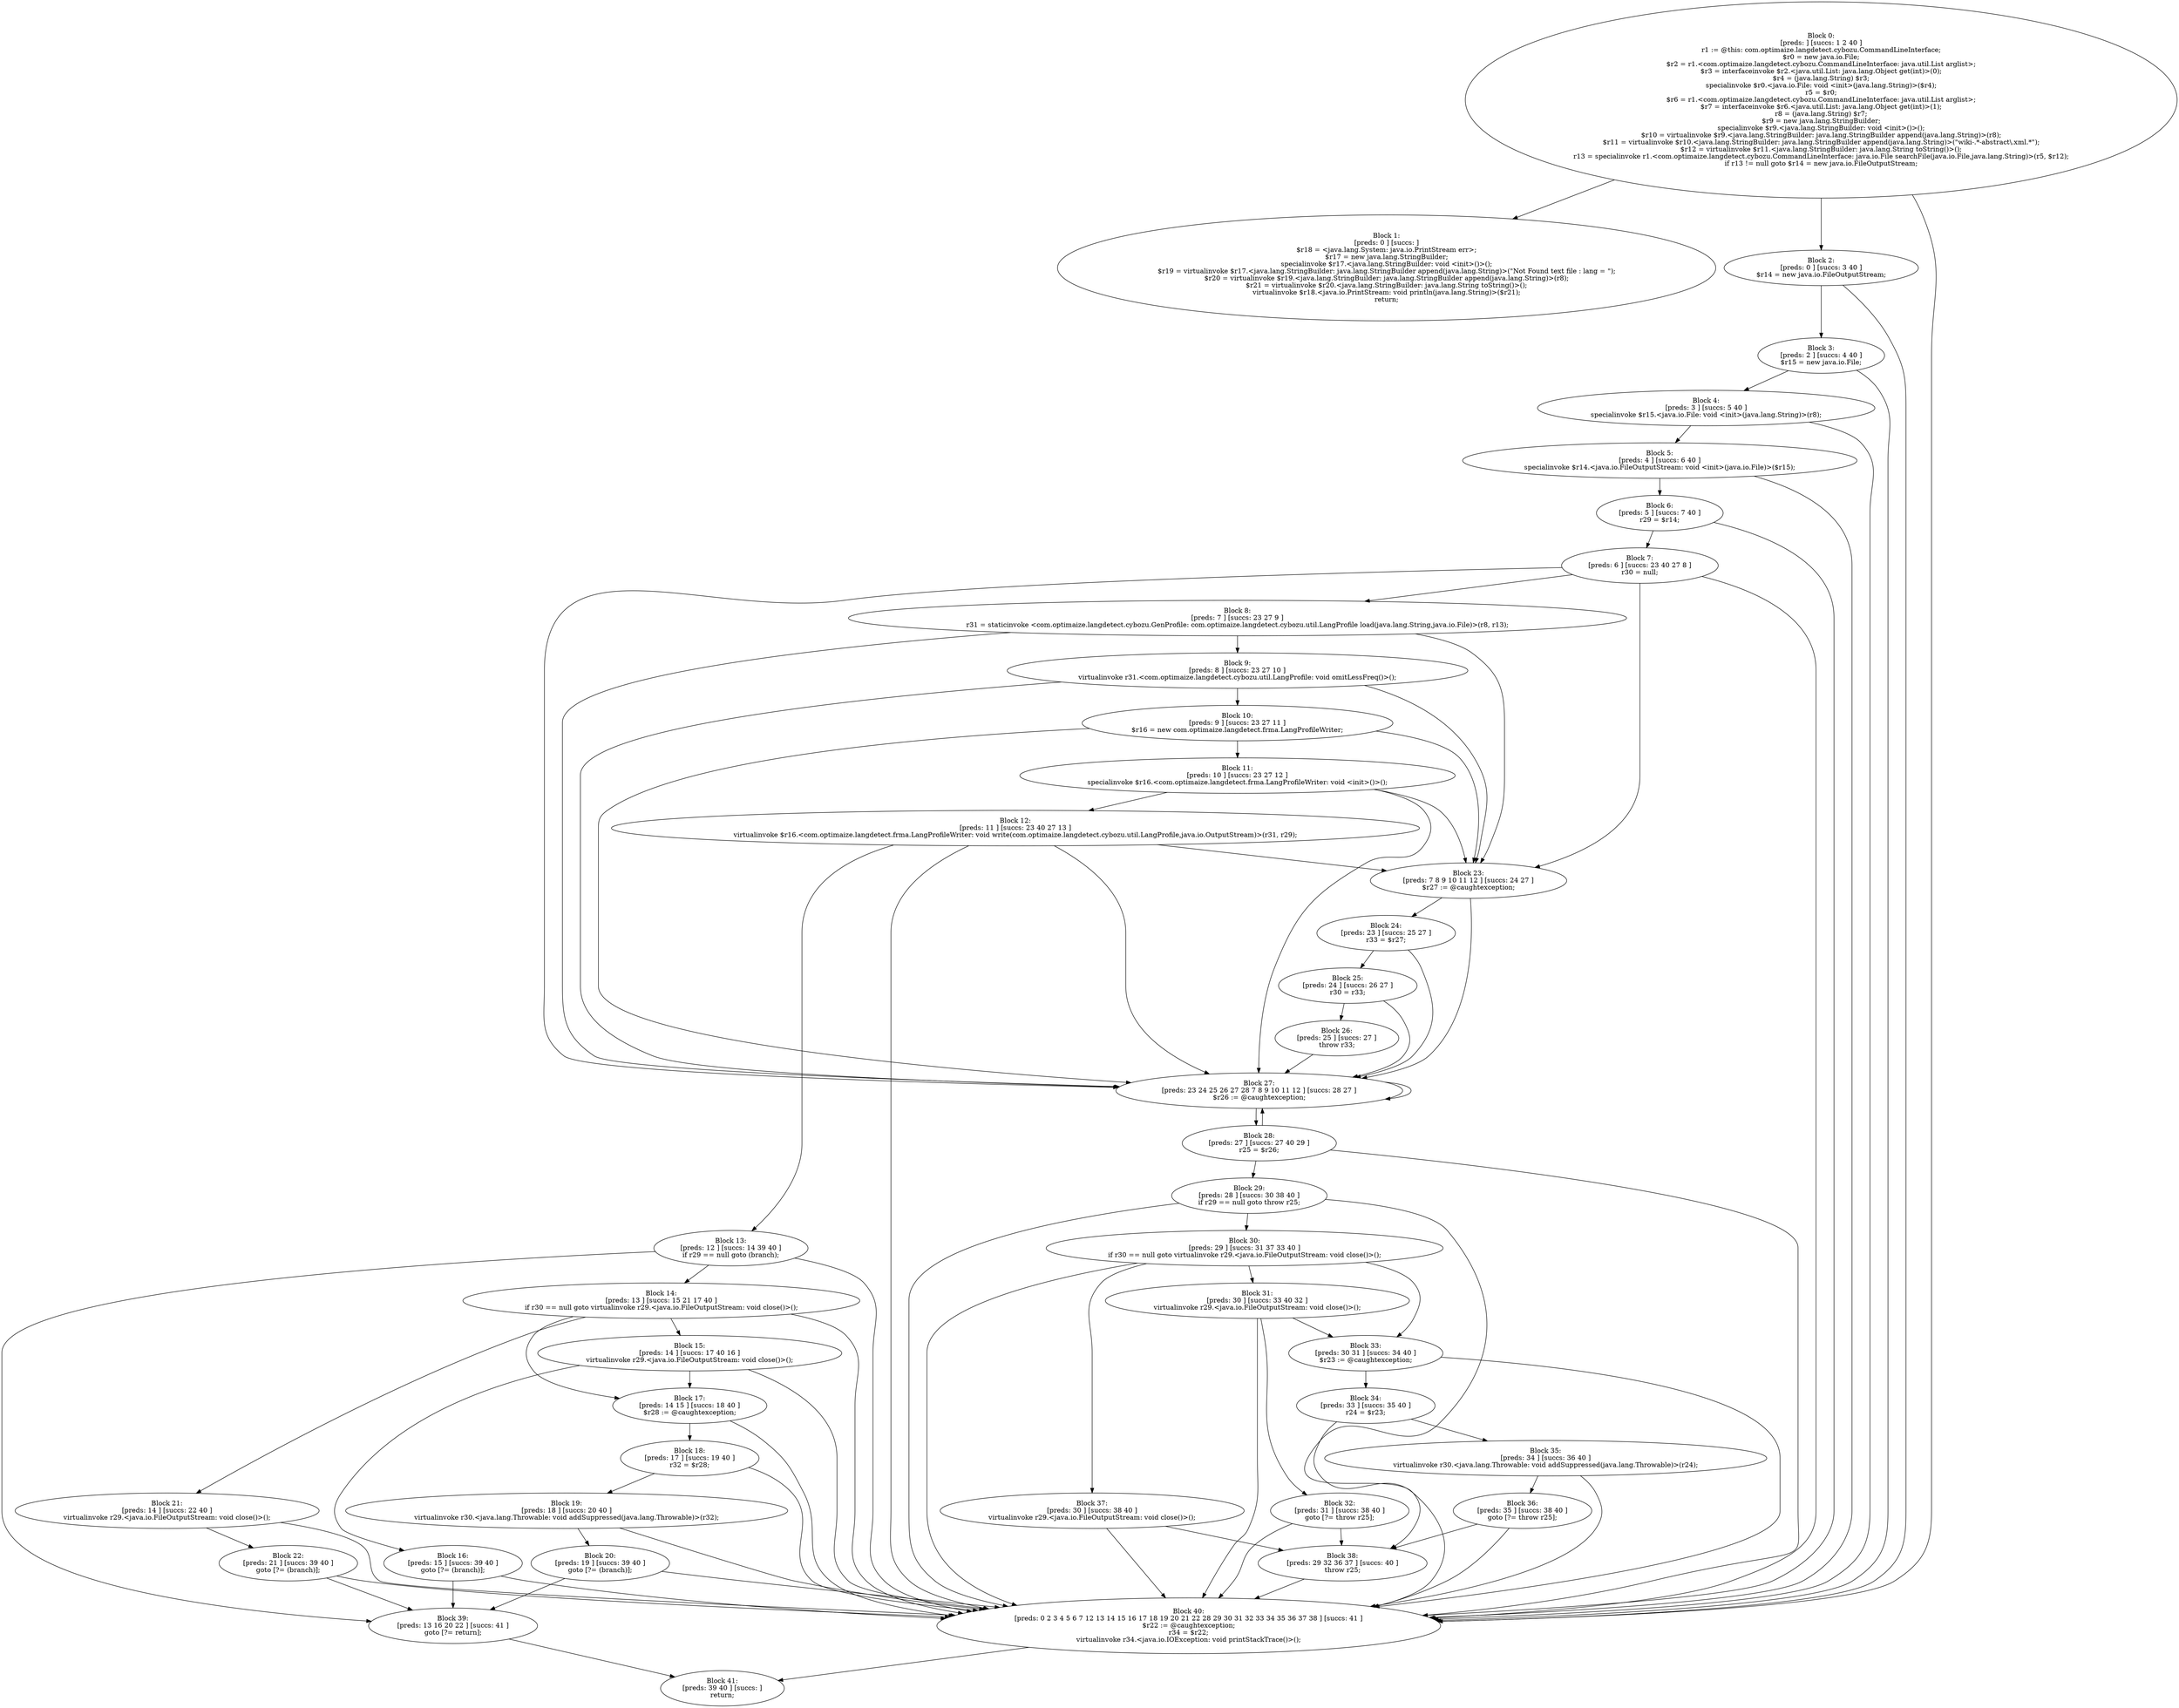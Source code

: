 digraph "unitGraph" {
    "Block 0:
[preds: ] [succs: 1 2 40 ]
r1 := @this: com.optimaize.langdetect.cybozu.CommandLineInterface;
$r0 = new java.io.File;
$r2 = r1.<com.optimaize.langdetect.cybozu.CommandLineInterface: java.util.List arglist>;
$r3 = interfaceinvoke $r2.<java.util.List: java.lang.Object get(int)>(0);
$r4 = (java.lang.String) $r3;
specialinvoke $r0.<java.io.File: void <init>(java.lang.String)>($r4);
r5 = $r0;
$r6 = r1.<com.optimaize.langdetect.cybozu.CommandLineInterface: java.util.List arglist>;
$r7 = interfaceinvoke $r6.<java.util.List: java.lang.Object get(int)>(1);
r8 = (java.lang.String) $r7;
$r9 = new java.lang.StringBuilder;
specialinvoke $r9.<java.lang.StringBuilder: void <init>()>();
$r10 = virtualinvoke $r9.<java.lang.StringBuilder: java.lang.StringBuilder append(java.lang.String)>(r8);
$r11 = virtualinvoke $r10.<java.lang.StringBuilder: java.lang.StringBuilder append(java.lang.String)>(\"wiki-.*-abstract\\.xml.*\");
$r12 = virtualinvoke $r11.<java.lang.StringBuilder: java.lang.String toString()>();
r13 = specialinvoke r1.<com.optimaize.langdetect.cybozu.CommandLineInterface: java.io.File searchFile(java.io.File,java.lang.String)>(r5, $r12);
if r13 != null goto $r14 = new java.io.FileOutputStream;
"
    "Block 1:
[preds: 0 ] [succs: ]
$r18 = <java.lang.System: java.io.PrintStream err>;
$r17 = new java.lang.StringBuilder;
specialinvoke $r17.<java.lang.StringBuilder: void <init>()>();
$r19 = virtualinvoke $r17.<java.lang.StringBuilder: java.lang.StringBuilder append(java.lang.String)>(\"Not Found text file : lang = \");
$r20 = virtualinvoke $r19.<java.lang.StringBuilder: java.lang.StringBuilder append(java.lang.String)>(r8);
$r21 = virtualinvoke $r20.<java.lang.StringBuilder: java.lang.String toString()>();
virtualinvoke $r18.<java.io.PrintStream: void println(java.lang.String)>($r21);
return;
"
    "Block 2:
[preds: 0 ] [succs: 3 40 ]
$r14 = new java.io.FileOutputStream;
"
    "Block 3:
[preds: 2 ] [succs: 4 40 ]
$r15 = new java.io.File;
"
    "Block 4:
[preds: 3 ] [succs: 5 40 ]
specialinvoke $r15.<java.io.File: void <init>(java.lang.String)>(r8);
"
    "Block 5:
[preds: 4 ] [succs: 6 40 ]
specialinvoke $r14.<java.io.FileOutputStream: void <init>(java.io.File)>($r15);
"
    "Block 6:
[preds: 5 ] [succs: 7 40 ]
r29 = $r14;
"
    "Block 7:
[preds: 6 ] [succs: 23 40 27 8 ]
r30 = null;
"
    "Block 8:
[preds: 7 ] [succs: 23 27 9 ]
r31 = staticinvoke <com.optimaize.langdetect.cybozu.GenProfile: com.optimaize.langdetect.cybozu.util.LangProfile load(java.lang.String,java.io.File)>(r8, r13);
"
    "Block 9:
[preds: 8 ] [succs: 23 27 10 ]
virtualinvoke r31.<com.optimaize.langdetect.cybozu.util.LangProfile: void omitLessFreq()>();
"
    "Block 10:
[preds: 9 ] [succs: 23 27 11 ]
$r16 = new com.optimaize.langdetect.frma.LangProfileWriter;
"
    "Block 11:
[preds: 10 ] [succs: 23 27 12 ]
specialinvoke $r16.<com.optimaize.langdetect.frma.LangProfileWriter: void <init>()>();
"
    "Block 12:
[preds: 11 ] [succs: 23 40 27 13 ]
virtualinvoke $r16.<com.optimaize.langdetect.frma.LangProfileWriter: void write(com.optimaize.langdetect.cybozu.util.LangProfile,java.io.OutputStream)>(r31, r29);
"
    "Block 13:
[preds: 12 ] [succs: 14 39 40 ]
if r29 == null goto (branch);
"
    "Block 14:
[preds: 13 ] [succs: 15 21 17 40 ]
if r30 == null goto virtualinvoke r29.<java.io.FileOutputStream: void close()>();
"
    "Block 15:
[preds: 14 ] [succs: 17 40 16 ]
virtualinvoke r29.<java.io.FileOutputStream: void close()>();
"
    "Block 16:
[preds: 15 ] [succs: 39 40 ]
goto [?= (branch)];
"
    "Block 17:
[preds: 14 15 ] [succs: 18 40 ]
$r28 := @caughtexception;
"
    "Block 18:
[preds: 17 ] [succs: 19 40 ]
r32 = $r28;
"
    "Block 19:
[preds: 18 ] [succs: 20 40 ]
virtualinvoke r30.<java.lang.Throwable: void addSuppressed(java.lang.Throwable)>(r32);
"
    "Block 20:
[preds: 19 ] [succs: 39 40 ]
goto [?= (branch)];
"
    "Block 21:
[preds: 14 ] [succs: 22 40 ]
virtualinvoke r29.<java.io.FileOutputStream: void close()>();
"
    "Block 22:
[preds: 21 ] [succs: 39 40 ]
goto [?= (branch)];
"
    "Block 23:
[preds: 7 8 9 10 11 12 ] [succs: 24 27 ]
$r27 := @caughtexception;
"
    "Block 24:
[preds: 23 ] [succs: 25 27 ]
r33 = $r27;
"
    "Block 25:
[preds: 24 ] [succs: 26 27 ]
r30 = r33;
"
    "Block 26:
[preds: 25 ] [succs: 27 ]
throw r33;
"
    "Block 27:
[preds: 23 24 25 26 27 28 7 8 9 10 11 12 ] [succs: 28 27 ]
$r26 := @caughtexception;
"
    "Block 28:
[preds: 27 ] [succs: 27 40 29 ]
r25 = $r26;
"
    "Block 29:
[preds: 28 ] [succs: 30 38 40 ]
if r29 == null goto throw r25;
"
    "Block 30:
[preds: 29 ] [succs: 31 37 33 40 ]
if r30 == null goto virtualinvoke r29.<java.io.FileOutputStream: void close()>();
"
    "Block 31:
[preds: 30 ] [succs: 33 40 32 ]
virtualinvoke r29.<java.io.FileOutputStream: void close()>();
"
    "Block 32:
[preds: 31 ] [succs: 38 40 ]
goto [?= throw r25];
"
    "Block 33:
[preds: 30 31 ] [succs: 34 40 ]
$r23 := @caughtexception;
"
    "Block 34:
[preds: 33 ] [succs: 35 40 ]
r24 = $r23;
"
    "Block 35:
[preds: 34 ] [succs: 36 40 ]
virtualinvoke r30.<java.lang.Throwable: void addSuppressed(java.lang.Throwable)>(r24);
"
    "Block 36:
[preds: 35 ] [succs: 38 40 ]
goto [?= throw r25];
"
    "Block 37:
[preds: 30 ] [succs: 38 40 ]
virtualinvoke r29.<java.io.FileOutputStream: void close()>();
"
    "Block 38:
[preds: 29 32 36 37 ] [succs: 40 ]
throw r25;
"
    "Block 39:
[preds: 13 16 20 22 ] [succs: 41 ]
goto [?= return];
"
    "Block 40:
[preds: 0 2 3 4 5 6 7 12 13 14 15 16 17 18 19 20 21 22 28 29 30 31 32 33 34 35 36 37 38 ] [succs: 41 ]
$r22 := @caughtexception;
r34 = $r22;
virtualinvoke r34.<java.io.IOException: void printStackTrace()>();
"
    "Block 41:
[preds: 39 40 ] [succs: ]
return;
"
    "Block 0:
[preds: ] [succs: 1 2 40 ]
r1 := @this: com.optimaize.langdetect.cybozu.CommandLineInterface;
$r0 = new java.io.File;
$r2 = r1.<com.optimaize.langdetect.cybozu.CommandLineInterface: java.util.List arglist>;
$r3 = interfaceinvoke $r2.<java.util.List: java.lang.Object get(int)>(0);
$r4 = (java.lang.String) $r3;
specialinvoke $r0.<java.io.File: void <init>(java.lang.String)>($r4);
r5 = $r0;
$r6 = r1.<com.optimaize.langdetect.cybozu.CommandLineInterface: java.util.List arglist>;
$r7 = interfaceinvoke $r6.<java.util.List: java.lang.Object get(int)>(1);
r8 = (java.lang.String) $r7;
$r9 = new java.lang.StringBuilder;
specialinvoke $r9.<java.lang.StringBuilder: void <init>()>();
$r10 = virtualinvoke $r9.<java.lang.StringBuilder: java.lang.StringBuilder append(java.lang.String)>(r8);
$r11 = virtualinvoke $r10.<java.lang.StringBuilder: java.lang.StringBuilder append(java.lang.String)>(\"wiki-.*-abstract\\.xml.*\");
$r12 = virtualinvoke $r11.<java.lang.StringBuilder: java.lang.String toString()>();
r13 = specialinvoke r1.<com.optimaize.langdetect.cybozu.CommandLineInterface: java.io.File searchFile(java.io.File,java.lang.String)>(r5, $r12);
if r13 != null goto $r14 = new java.io.FileOutputStream;
"->"Block 1:
[preds: 0 ] [succs: ]
$r18 = <java.lang.System: java.io.PrintStream err>;
$r17 = new java.lang.StringBuilder;
specialinvoke $r17.<java.lang.StringBuilder: void <init>()>();
$r19 = virtualinvoke $r17.<java.lang.StringBuilder: java.lang.StringBuilder append(java.lang.String)>(\"Not Found text file : lang = \");
$r20 = virtualinvoke $r19.<java.lang.StringBuilder: java.lang.StringBuilder append(java.lang.String)>(r8);
$r21 = virtualinvoke $r20.<java.lang.StringBuilder: java.lang.String toString()>();
virtualinvoke $r18.<java.io.PrintStream: void println(java.lang.String)>($r21);
return;
";
    "Block 0:
[preds: ] [succs: 1 2 40 ]
r1 := @this: com.optimaize.langdetect.cybozu.CommandLineInterface;
$r0 = new java.io.File;
$r2 = r1.<com.optimaize.langdetect.cybozu.CommandLineInterface: java.util.List arglist>;
$r3 = interfaceinvoke $r2.<java.util.List: java.lang.Object get(int)>(0);
$r4 = (java.lang.String) $r3;
specialinvoke $r0.<java.io.File: void <init>(java.lang.String)>($r4);
r5 = $r0;
$r6 = r1.<com.optimaize.langdetect.cybozu.CommandLineInterface: java.util.List arglist>;
$r7 = interfaceinvoke $r6.<java.util.List: java.lang.Object get(int)>(1);
r8 = (java.lang.String) $r7;
$r9 = new java.lang.StringBuilder;
specialinvoke $r9.<java.lang.StringBuilder: void <init>()>();
$r10 = virtualinvoke $r9.<java.lang.StringBuilder: java.lang.StringBuilder append(java.lang.String)>(r8);
$r11 = virtualinvoke $r10.<java.lang.StringBuilder: java.lang.StringBuilder append(java.lang.String)>(\"wiki-.*-abstract\\.xml.*\");
$r12 = virtualinvoke $r11.<java.lang.StringBuilder: java.lang.String toString()>();
r13 = specialinvoke r1.<com.optimaize.langdetect.cybozu.CommandLineInterface: java.io.File searchFile(java.io.File,java.lang.String)>(r5, $r12);
if r13 != null goto $r14 = new java.io.FileOutputStream;
"->"Block 2:
[preds: 0 ] [succs: 3 40 ]
$r14 = new java.io.FileOutputStream;
";
    "Block 0:
[preds: ] [succs: 1 2 40 ]
r1 := @this: com.optimaize.langdetect.cybozu.CommandLineInterface;
$r0 = new java.io.File;
$r2 = r1.<com.optimaize.langdetect.cybozu.CommandLineInterface: java.util.List arglist>;
$r3 = interfaceinvoke $r2.<java.util.List: java.lang.Object get(int)>(0);
$r4 = (java.lang.String) $r3;
specialinvoke $r0.<java.io.File: void <init>(java.lang.String)>($r4);
r5 = $r0;
$r6 = r1.<com.optimaize.langdetect.cybozu.CommandLineInterface: java.util.List arglist>;
$r7 = interfaceinvoke $r6.<java.util.List: java.lang.Object get(int)>(1);
r8 = (java.lang.String) $r7;
$r9 = new java.lang.StringBuilder;
specialinvoke $r9.<java.lang.StringBuilder: void <init>()>();
$r10 = virtualinvoke $r9.<java.lang.StringBuilder: java.lang.StringBuilder append(java.lang.String)>(r8);
$r11 = virtualinvoke $r10.<java.lang.StringBuilder: java.lang.StringBuilder append(java.lang.String)>(\"wiki-.*-abstract\\.xml.*\");
$r12 = virtualinvoke $r11.<java.lang.StringBuilder: java.lang.String toString()>();
r13 = specialinvoke r1.<com.optimaize.langdetect.cybozu.CommandLineInterface: java.io.File searchFile(java.io.File,java.lang.String)>(r5, $r12);
if r13 != null goto $r14 = new java.io.FileOutputStream;
"->"Block 40:
[preds: 0 2 3 4 5 6 7 12 13 14 15 16 17 18 19 20 21 22 28 29 30 31 32 33 34 35 36 37 38 ] [succs: 41 ]
$r22 := @caughtexception;
r34 = $r22;
virtualinvoke r34.<java.io.IOException: void printStackTrace()>();
";
    "Block 2:
[preds: 0 ] [succs: 3 40 ]
$r14 = new java.io.FileOutputStream;
"->"Block 3:
[preds: 2 ] [succs: 4 40 ]
$r15 = new java.io.File;
";
    "Block 2:
[preds: 0 ] [succs: 3 40 ]
$r14 = new java.io.FileOutputStream;
"->"Block 40:
[preds: 0 2 3 4 5 6 7 12 13 14 15 16 17 18 19 20 21 22 28 29 30 31 32 33 34 35 36 37 38 ] [succs: 41 ]
$r22 := @caughtexception;
r34 = $r22;
virtualinvoke r34.<java.io.IOException: void printStackTrace()>();
";
    "Block 3:
[preds: 2 ] [succs: 4 40 ]
$r15 = new java.io.File;
"->"Block 4:
[preds: 3 ] [succs: 5 40 ]
specialinvoke $r15.<java.io.File: void <init>(java.lang.String)>(r8);
";
    "Block 3:
[preds: 2 ] [succs: 4 40 ]
$r15 = new java.io.File;
"->"Block 40:
[preds: 0 2 3 4 5 6 7 12 13 14 15 16 17 18 19 20 21 22 28 29 30 31 32 33 34 35 36 37 38 ] [succs: 41 ]
$r22 := @caughtexception;
r34 = $r22;
virtualinvoke r34.<java.io.IOException: void printStackTrace()>();
";
    "Block 4:
[preds: 3 ] [succs: 5 40 ]
specialinvoke $r15.<java.io.File: void <init>(java.lang.String)>(r8);
"->"Block 5:
[preds: 4 ] [succs: 6 40 ]
specialinvoke $r14.<java.io.FileOutputStream: void <init>(java.io.File)>($r15);
";
    "Block 4:
[preds: 3 ] [succs: 5 40 ]
specialinvoke $r15.<java.io.File: void <init>(java.lang.String)>(r8);
"->"Block 40:
[preds: 0 2 3 4 5 6 7 12 13 14 15 16 17 18 19 20 21 22 28 29 30 31 32 33 34 35 36 37 38 ] [succs: 41 ]
$r22 := @caughtexception;
r34 = $r22;
virtualinvoke r34.<java.io.IOException: void printStackTrace()>();
";
    "Block 5:
[preds: 4 ] [succs: 6 40 ]
specialinvoke $r14.<java.io.FileOutputStream: void <init>(java.io.File)>($r15);
"->"Block 6:
[preds: 5 ] [succs: 7 40 ]
r29 = $r14;
";
    "Block 5:
[preds: 4 ] [succs: 6 40 ]
specialinvoke $r14.<java.io.FileOutputStream: void <init>(java.io.File)>($r15);
"->"Block 40:
[preds: 0 2 3 4 5 6 7 12 13 14 15 16 17 18 19 20 21 22 28 29 30 31 32 33 34 35 36 37 38 ] [succs: 41 ]
$r22 := @caughtexception;
r34 = $r22;
virtualinvoke r34.<java.io.IOException: void printStackTrace()>();
";
    "Block 6:
[preds: 5 ] [succs: 7 40 ]
r29 = $r14;
"->"Block 7:
[preds: 6 ] [succs: 23 40 27 8 ]
r30 = null;
";
    "Block 6:
[preds: 5 ] [succs: 7 40 ]
r29 = $r14;
"->"Block 40:
[preds: 0 2 3 4 5 6 7 12 13 14 15 16 17 18 19 20 21 22 28 29 30 31 32 33 34 35 36 37 38 ] [succs: 41 ]
$r22 := @caughtexception;
r34 = $r22;
virtualinvoke r34.<java.io.IOException: void printStackTrace()>();
";
    "Block 7:
[preds: 6 ] [succs: 23 40 27 8 ]
r30 = null;
"->"Block 23:
[preds: 7 8 9 10 11 12 ] [succs: 24 27 ]
$r27 := @caughtexception;
";
    "Block 7:
[preds: 6 ] [succs: 23 40 27 8 ]
r30 = null;
"->"Block 40:
[preds: 0 2 3 4 5 6 7 12 13 14 15 16 17 18 19 20 21 22 28 29 30 31 32 33 34 35 36 37 38 ] [succs: 41 ]
$r22 := @caughtexception;
r34 = $r22;
virtualinvoke r34.<java.io.IOException: void printStackTrace()>();
";
    "Block 7:
[preds: 6 ] [succs: 23 40 27 8 ]
r30 = null;
"->"Block 27:
[preds: 23 24 25 26 27 28 7 8 9 10 11 12 ] [succs: 28 27 ]
$r26 := @caughtexception;
";
    "Block 7:
[preds: 6 ] [succs: 23 40 27 8 ]
r30 = null;
"->"Block 8:
[preds: 7 ] [succs: 23 27 9 ]
r31 = staticinvoke <com.optimaize.langdetect.cybozu.GenProfile: com.optimaize.langdetect.cybozu.util.LangProfile load(java.lang.String,java.io.File)>(r8, r13);
";
    "Block 8:
[preds: 7 ] [succs: 23 27 9 ]
r31 = staticinvoke <com.optimaize.langdetect.cybozu.GenProfile: com.optimaize.langdetect.cybozu.util.LangProfile load(java.lang.String,java.io.File)>(r8, r13);
"->"Block 23:
[preds: 7 8 9 10 11 12 ] [succs: 24 27 ]
$r27 := @caughtexception;
";
    "Block 8:
[preds: 7 ] [succs: 23 27 9 ]
r31 = staticinvoke <com.optimaize.langdetect.cybozu.GenProfile: com.optimaize.langdetect.cybozu.util.LangProfile load(java.lang.String,java.io.File)>(r8, r13);
"->"Block 27:
[preds: 23 24 25 26 27 28 7 8 9 10 11 12 ] [succs: 28 27 ]
$r26 := @caughtexception;
";
    "Block 8:
[preds: 7 ] [succs: 23 27 9 ]
r31 = staticinvoke <com.optimaize.langdetect.cybozu.GenProfile: com.optimaize.langdetect.cybozu.util.LangProfile load(java.lang.String,java.io.File)>(r8, r13);
"->"Block 9:
[preds: 8 ] [succs: 23 27 10 ]
virtualinvoke r31.<com.optimaize.langdetect.cybozu.util.LangProfile: void omitLessFreq()>();
";
    "Block 9:
[preds: 8 ] [succs: 23 27 10 ]
virtualinvoke r31.<com.optimaize.langdetect.cybozu.util.LangProfile: void omitLessFreq()>();
"->"Block 23:
[preds: 7 8 9 10 11 12 ] [succs: 24 27 ]
$r27 := @caughtexception;
";
    "Block 9:
[preds: 8 ] [succs: 23 27 10 ]
virtualinvoke r31.<com.optimaize.langdetect.cybozu.util.LangProfile: void omitLessFreq()>();
"->"Block 27:
[preds: 23 24 25 26 27 28 7 8 9 10 11 12 ] [succs: 28 27 ]
$r26 := @caughtexception;
";
    "Block 9:
[preds: 8 ] [succs: 23 27 10 ]
virtualinvoke r31.<com.optimaize.langdetect.cybozu.util.LangProfile: void omitLessFreq()>();
"->"Block 10:
[preds: 9 ] [succs: 23 27 11 ]
$r16 = new com.optimaize.langdetect.frma.LangProfileWriter;
";
    "Block 10:
[preds: 9 ] [succs: 23 27 11 ]
$r16 = new com.optimaize.langdetect.frma.LangProfileWriter;
"->"Block 23:
[preds: 7 8 9 10 11 12 ] [succs: 24 27 ]
$r27 := @caughtexception;
";
    "Block 10:
[preds: 9 ] [succs: 23 27 11 ]
$r16 = new com.optimaize.langdetect.frma.LangProfileWriter;
"->"Block 27:
[preds: 23 24 25 26 27 28 7 8 9 10 11 12 ] [succs: 28 27 ]
$r26 := @caughtexception;
";
    "Block 10:
[preds: 9 ] [succs: 23 27 11 ]
$r16 = new com.optimaize.langdetect.frma.LangProfileWriter;
"->"Block 11:
[preds: 10 ] [succs: 23 27 12 ]
specialinvoke $r16.<com.optimaize.langdetect.frma.LangProfileWriter: void <init>()>();
";
    "Block 11:
[preds: 10 ] [succs: 23 27 12 ]
specialinvoke $r16.<com.optimaize.langdetect.frma.LangProfileWriter: void <init>()>();
"->"Block 23:
[preds: 7 8 9 10 11 12 ] [succs: 24 27 ]
$r27 := @caughtexception;
";
    "Block 11:
[preds: 10 ] [succs: 23 27 12 ]
specialinvoke $r16.<com.optimaize.langdetect.frma.LangProfileWriter: void <init>()>();
"->"Block 27:
[preds: 23 24 25 26 27 28 7 8 9 10 11 12 ] [succs: 28 27 ]
$r26 := @caughtexception;
";
    "Block 11:
[preds: 10 ] [succs: 23 27 12 ]
specialinvoke $r16.<com.optimaize.langdetect.frma.LangProfileWriter: void <init>()>();
"->"Block 12:
[preds: 11 ] [succs: 23 40 27 13 ]
virtualinvoke $r16.<com.optimaize.langdetect.frma.LangProfileWriter: void write(com.optimaize.langdetect.cybozu.util.LangProfile,java.io.OutputStream)>(r31, r29);
";
    "Block 12:
[preds: 11 ] [succs: 23 40 27 13 ]
virtualinvoke $r16.<com.optimaize.langdetect.frma.LangProfileWriter: void write(com.optimaize.langdetect.cybozu.util.LangProfile,java.io.OutputStream)>(r31, r29);
"->"Block 23:
[preds: 7 8 9 10 11 12 ] [succs: 24 27 ]
$r27 := @caughtexception;
";
    "Block 12:
[preds: 11 ] [succs: 23 40 27 13 ]
virtualinvoke $r16.<com.optimaize.langdetect.frma.LangProfileWriter: void write(com.optimaize.langdetect.cybozu.util.LangProfile,java.io.OutputStream)>(r31, r29);
"->"Block 40:
[preds: 0 2 3 4 5 6 7 12 13 14 15 16 17 18 19 20 21 22 28 29 30 31 32 33 34 35 36 37 38 ] [succs: 41 ]
$r22 := @caughtexception;
r34 = $r22;
virtualinvoke r34.<java.io.IOException: void printStackTrace()>();
";
    "Block 12:
[preds: 11 ] [succs: 23 40 27 13 ]
virtualinvoke $r16.<com.optimaize.langdetect.frma.LangProfileWriter: void write(com.optimaize.langdetect.cybozu.util.LangProfile,java.io.OutputStream)>(r31, r29);
"->"Block 27:
[preds: 23 24 25 26 27 28 7 8 9 10 11 12 ] [succs: 28 27 ]
$r26 := @caughtexception;
";
    "Block 12:
[preds: 11 ] [succs: 23 40 27 13 ]
virtualinvoke $r16.<com.optimaize.langdetect.frma.LangProfileWriter: void write(com.optimaize.langdetect.cybozu.util.LangProfile,java.io.OutputStream)>(r31, r29);
"->"Block 13:
[preds: 12 ] [succs: 14 39 40 ]
if r29 == null goto (branch);
";
    "Block 13:
[preds: 12 ] [succs: 14 39 40 ]
if r29 == null goto (branch);
"->"Block 14:
[preds: 13 ] [succs: 15 21 17 40 ]
if r30 == null goto virtualinvoke r29.<java.io.FileOutputStream: void close()>();
";
    "Block 13:
[preds: 12 ] [succs: 14 39 40 ]
if r29 == null goto (branch);
"->"Block 39:
[preds: 13 16 20 22 ] [succs: 41 ]
goto [?= return];
";
    "Block 13:
[preds: 12 ] [succs: 14 39 40 ]
if r29 == null goto (branch);
"->"Block 40:
[preds: 0 2 3 4 5 6 7 12 13 14 15 16 17 18 19 20 21 22 28 29 30 31 32 33 34 35 36 37 38 ] [succs: 41 ]
$r22 := @caughtexception;
r34 = $r22;
virtualinvoke r34.<java.io.IOException: void printStackTrace()>();
";
    "Block 14:
[preds: 13 ] [succs: 15 21 17 40 ]
if r30 == null goto virtualinvoke r29.<java.io.FileOutputStream: void close()>();
"->"Block 15:
[preds: 14 ] [succs: 17 40 16 ]
virtualinvoke r29.<java.io.FileOutputStream: void close()>();
";
    "Block 14:
[preds: 13 ] [succs: 15 21 17 40 ]
if r30 == null goto virtualinvoke r29.<java.io.FileOutputStream: void close()>();
"->"Block 21:
[preds: 14 ] [succs: 22 40 ]
virtualinvoke r29.<java.io.FileOutputStream: void close()>();
";
    "Block 14:
[preds: 13 ] [succs: 15 21 17 40 ]
if r30 == null goto virtualinvoke r29.<java.io.FileOutputStream: void close()>();
"->"Block 17:
[preds: 14 15 ] [succs: 18 40 ]
$r28 := @caughtexception;
";
    "Block 14:
[preds: 13 ] [succs: 15 21 17 40 ]
if r30 == null goto virtualinvoke r29.<java.io.FileOutputStream: void close()>();
"->"Block 40:
[preds: 0 2 3 4 5 6 7 12 13 14 15 16 17 18 19 20 21 22 28 29 30 31 32 33 34 35 36 37 38 ] [succs: 41 ]
$r22 := @caughtexception;
r34 = $r22;
virtualinvoke r34.<java.io.IOException: void printStackTrace()>();
";
    "Block 15:
[preds: 14 ] [succs: 17 40 16 ]
virtualinvoke r29.<java.io.FileOutputStream: void close()>();
"->"Block 17:
[preds: 14 15 ] [succs: 18 40 ]
$r28 := @caughtexception;
";
    "Block 15:
[preds: 14 ] [succs: 17 40 16 ]
virtualinvoke r29.<java.io.FileOutputStream: void close()>();
"->"Block 40:
[preds: 0 2 3 4 5 6 7 12 13 14 15 16 17 18 19 20 21 22 28 29 30 31 32 33 34 35 36 37 38 ] [succs: 41 ]
$r22 := @caughtexception;
r34 = $r22;
virtualinvoke r34.<java.io.IOException: void printStackTrace()>();
";
    "Block 15:
[preds: 14 ] [succs: 17 40 16 ]
virtualinvoke r29.<java.io.FileOutputStream: void close()>();
"->"Block 16:
[preds: 15 ] [succs: 39 40 ]
goto [?= (branch)];
";
    "Block 16:
[preds: 15 ] [succs: 39 40 ]
goto [?= (branch)];
"->"Block 39:
[preds: 13 16 20 22 ] [succs: 41 ]
goto [?= return];
";
    "Block 16:
[preds: 15 ] [succs: 39 40 ]
goto [?= (branch)];
"->"Block 40:
[preds: 0 2 3 4 5 6 7 12 13 14 15 16 17 18 19 20 21 22 28 29 30 31 32 33 34 35 36 37 38 ] [succs: 41 ]
$r22 := @caughtexception;
r34 = $r22;
virtualinvoke r34.<java.io.IOException: void printStackTrace()>();
";
    "Block 17:
[preds: 14 15 ] [succs: 18 40 ]
$r28 := @caughtexception;
"->"Block 18:
[preds: 17 ] [succs: 19 40 ]
r32 = $r28;
";
    "Block 17:
[preds: 14 15 ] [succs: 18 40 ]
$r28 := @caughtexception;
"->"Block 40:
[preds: 0 2 3 4 5 6 7 12 13 14 15 16 17 18 19 20 21 22 28 29 30 31 32 33 34 35 36 37 38 ] [succs: 41 ]
$r22 := @caughtexception;
r34 = $r22;
virtualinvoke r34.<java.io.IOException: void printStackTrace()>();
";
    "Block 18:
[preds: 17 ] [succs: 19 40 ]
r32 = $r28;
"->"Block 19:
[preds: 18 ] [succs: 20 40 ]
virtualinvoke r30.<java.lang.Throwable: void addSuppressed(java.lang.Throwable)>(r32);
";
    "Block 18:
[preds: 17 ] [succs: 19 40 ]
r32 = $r28;
"->"Block 40:
[preds: 0 2 3 4 5 6 7 12 13 14 15 16 17 18 19 20 21 22 28 29 30 31 32 33 34 35 36 37 38 ] [succs: 41 ]
$r22 := @caughtexception;
r34 = $r22;
virtualinvoke r34.<java.io.IOException: void printStackTrace()>();
";
    "Block 19:
[preds: 18 ] [succs: 20 40 ]
virtualinvoke r30.<java.lang.Throwable: void addSuppressed(java.lang.Throwable)>(r32);
"->"Block 20:
[preds: 19 ] [succs: 39 40 ]
goto [?= (branch)];
";
    "Block 19:
[preds: 18 ] [succs: 20 40 ]
virtualinvoke r30.<java.lang.Throwable: void addSuppressed(java.lang.Throwable)>(r32);
"->"Block 40:
[preds: 0 2 3 4 5 6 7 12 13 14 15 16 17 18 19 20 21 22 28 29 30 31 32 33 34 35 36 37 38 ] [succs: 41 ]
$r22 := @caughtexception;
r34 = $r22;
virtualinvoke r34.<java.io.IOException: void printStackTrace()>();
";
    "Block 20:
[preds: 19 ] [succs: 39 40 ]
goto [?= (branch)];
"->"Block 39:
[preds: 13 16 20 22 ] [succs: 41 ]
goto [?= return];
";
    "Block 20:
[preds: 19 ] [succs: 39 40 ]
goto [?= (branch)];
"->"Block 40:
[preds: 0 2 3 4 5 6 7 12 13 14 15 16 17 18 19 20 21 22 28 29 30 31 32 33 34 35 36 37 38 ] [succs: 41 ]
$r22 := @caughtexception;
r34 = $r22;
virtualinvoke r34.<java.io.IOException: void printStackTrace()>();
";
    "Block 21:
[preds: 14 ] [succs: 22 40 ]
virtualinvoke r29.<java.io.FileOutputStream: void close()>();
"->"Block 22:
[preds: 21 ] [succs: 39 40 ]
goto [?= (branch)];
";
    "Block 21:
[preds: 14 ] [succs: 22 40 ]
virtualinvoke r29.<java.io.FileOutputStream: void close()>();
"->"Block 40:
[preds: 0 2 3 4 5 6 7 12 13 14 15 16 17 18 19 20 21 22 28 29 30 31 32 33 34 35 36 37 38 ] [succs: 41 ]
$r22 := @caughtexception;
r34 = $r22;
virtualinvoke r34.<java.io.IOException: void printStackTrace()>();
";
    "Block 22:
[preds: 21 ] [succs: 39 40 ]
goto [?= (branch)];
"->"Block 39:
[preds: 13 16 20 22 ] [succs: 41 ]
goto [?= return];
";
    "Block 22:
[preds: 21 ] [succs: 39 40 ]
goto [?= (branch)];
"->"Block 40:
[preds: 0 2 3 4 5 6 7 12 13 14 15 16 17 18 19 20 21 22 28 29 30 31 32 33 34 35 36 37 38 ] [succs: 41 ]
$r22 := @caughtexception;
r34 = $r22;
virtualinvoke r34.<java.io.IOException: void printStackTrace()>();
";
    "Block 23:
[preds: 7 8 9 10 11 12 ] [succs: 24 27 ]
$r27 := @caughtexception;
"->"Block 24:
[preds: 23 ] [succs: 25 27 ]
r33 = $r27;
";
    "Block 23:
[preds: 7 8 9 10 11 12 ] [succs: 24 27 ]
$r27 := @caughtexception;
"->"Block 27:
[preds: 23 24 25 26 27 28 7 8 9 10 11 12 ] [succs: 28 27 ]
$r26 := @caughtexception;
";
    "Block 24:
[preds: 23 ] [succs: 25 27 ]
r33 = $r27;
"->"Block 25:
[preds: 24 ] [succs: 26 27 ]
r30 = r33;
";
    "Block 24:
[preds: 23 ] [succs: 25 27 ]
r33 = $r27;
"->"Block 27:
[preds: 23 24 25 26 27 28 7 8 9 10 11 12 ] [succs: 28 27 ]
$r26 := @caughtexception;
";
    "Block 25:
[preds: 24 ] [succs: 26 27 ]
r30 = r33;
"->"Block 26:
[preds: 25 ] [succs: 27 ]
throw r33;
";
    "Block 25:
[preds: 24 ] [succs: 26 27 ]
r30 = r33;
"->"Block 27:
[preds: 23 24 25 26 27 28 7 8 9 10 11 12 ] [succs: 28 27 ]
$r26 := @caughtexception;
";
    "Block 26:
[preds: 25 ] [succs: 27 ]
throw r33;
"->"Block 27:
[preds: 23 24 25 26 27 28 7 8 9 10 11 12 ] [succs: 28 27 ]
$r26 := @caughtexception;
";
    "Block 27:
[preds: 23 24 25 26 27 28 7 8 9 10 11 12 ] [succs: 28 27 ]
$r26 := @caughtexception;
"->"Block 28:
[preds: 27 ] [succs: 27 40 29 ]
r25 = $r26;
";
    "Block 27:
[preds: 23 24 25 26 27 28 7 8 9 10 11 12 ] [succs: 28 27 ]
$r26 := @caughtexception;
"->"Block 27:
[preds: 23 24 25 26 27 28 7 8 9 10 11 12 ] [succs: 28 27 ]
$r26 := @caughtexception;
";
    "Block 28:
[preds: 27 ] [succs: 27 40 29 ]
r25 = $r26;
"->"Block 27:
[preds: 23 24 25 26 27 28 7 8 9 10 11 12 ] [succs: 28 27 ]
$r26 := @caughtexception;
";
    "Block 28:
[preds: 27 ] [succs: 27 40 29 ]
r25 = $r26;
"->"Block 40:
[preds: 0 2 3 4 5 6 7 12 13 14 15 16 17 18 19 20 21 22 28 29 30 31 32 33 34 35 36 37 38 ] [succs: 41 ]
$r22 := @caughtexception;
r34 = $r22;
virtualinvoke r34.<java.io.IOException: void printStackTrace()>();
";
    "Block 28:
[preds: 27 ] [succs: 27 40 29 ]
r25 = $r26;
"->"Block 29:
[preds: 28 ] [succs: 30 38 40 ]
if r29 == null goto throw r25;
";
    "Block 29:
[preds: 28 ] [succs: 30 38 40 ]
if r29 == null goto throw r25;
"->"Block 30:
[preds: 29 ] [succs: 31 37 33 40 ]
if r30 == null goto virtualinvoke r29.<java.io.FileOutputStream: void close()>();
";
    "Block 29:
[preds: 28 ] [succs: 30 38 40 ]
if r29 == null goto throw r25;
"->"Block 38:
[preds: 29 32 36 37 ] [succs: 40 ]
throw r25;
";
    "Block 29:
[preds: 28 ] [succs: 30 38 40 ]
if r29 == null goto throw r25;
"->"Block 40:
[preds: 0 2 3 4 5 6 7 12 13 14 15 16 17 18 19 20 21 22 28 29 30 31 32 33 34 35 36 37 38 ] [succs: 41 ]
$r22 := @caughtexception;
r34 = $r22;
virtualinvoke r34.<java.io.IOException: void printStackTrace()>();
";
    "Block 30:
[preds: 29 ] [succs: 31 37 33 40 ]
if r30 == null goto virtualinvoke r29.<java.io.FileOutputStream: void close()>();
"->"Block 31:
[preds: 30 ] [succs: 33 40 32 ]
virtualinvoke r29.<java.io.FileOutputStream: void close()>();
";
    "Block 30:
[preds: 29 ] [succs: 31 37 33 40 ]
if r30 == null goto virtualinvoke r29.<java.io.FileOutputStream: void close()>();
"->"Block 37:
[preds: 30 ] [succs: 38 40 ]
virtualinvoke r29.<java.io.FileOutputStream: void close()>();
";
    "Block 30:
[preds: 29 ] [succs: 31 37 33 40 ]
if r30 == null goto virtualinvoke r29.<java.io.FileOutputStream: void close()>();
"->"Block 33:
[preds: 30 31 ] [succs: 34 40 ]
$r23 := @caughtexception;
";
    "Block 30:
[preds: 29 ] [succs: 31 37 33 40 ]
if r30 == null goto virtualinvoke r29.<java.io.FileOutputStream: void close()>();
"->"Block 40:
[preds: 0 2 3 4 5 6 7 12 13 14 15 16 17 18 19 20 21 22 28 29 30 31 32 33 34 35 36 37 38 ] [succs: 41 ]
$r22 := @caughtexception;
r34 = $r22;
virtualinvoke r34.<java.io.IOException: void printStackTrace()>();
";
    "Block 31:
[preds: 30 ] [succs: 33 40 32 ]
virtualinvoke r29.<java.io.FileOutputStream: void close()>();
"->"Block 33:
[preds: 30 31 ] [succs: 34 40 ]
$r23 := @caughtexception;
";
    "Block 31:
[preds: 30 ] [succs: 33 40 32 ]
virtualinvoke r29.<java.io.FileOutputStream: void close()>();
"->"Block 40:
[preds: 0 2 3 4 5 6 7 12 13 14 15 16 17 18 19 20 21 22 28 29 30 31 32 33 34 35 36 37 38 ] [succs: 41 ]
$r22 := @caughtexception;
r34 = $r22;
virtualinvoke r34.<java.io.IOException: void printStackTrace()>();
";
    "Block 31:
[preds: 30 ] [succs: 33 40 32 ]
virtualinvoke r29.<java.io.FileOutputStream: void close()>();
"->"Block 32:
[preds: 31 ] [succs: 38 40 ]
goto [?= throw r25];
";
    "Block 32:
[preds: 31 ] [succs: 38 40 ]
goto [?= throw r25];
"->"Block 38:
[preds: 29 32 36 37 ] [succs: 40 ]
throw r25;
";
    "Block 32:
[preds: 31 ] [succs: 38 40 ]
goto [?= throw r25];
"->"Block 40:
[preds: 0 2 3 4 5 6 7 12 13 14 15 16 17 18 19 20 21 22 28 29 30 31 32 33 34 35 36 37 38 ] [succs: 41 ]
$r22 := @caughtexception;
r34 = $r22;
virtualinvoke r34.<java.io.IOException: void printStackTrace()>();
";
    "Block 33:
[preds: 30 31 ] [succs: 34 40 ]
$r23 := @caughtexception;
"->"Block 34:
[preds: 33 ] [succs: 35 40 ]
r24 = $r23;
";
    "Block 33:
[preds: 30 31 ] [succs: 34 40 ]
$r23 := @caughtexception;
"->"Block 40:
[preds: 0 2 3 4 5 6 7 12 13 14 15 16 17 18 19 20 21 22 28 29 30 31 32 33 34 35 36 37 38 ] [succs: 41 ]
$r22 := @caughtexception;
r34 = $r22;
virtualinvoke r34.<java.io.IOException: void printStackTrace()>();
";
    "Block 34:
[preds: 33 ] [succs: 35 40 ]
r24 = $r23;
"->"Block 35:
[preds: 34 ] [succs: 36 40 ]
virtualinvoke r30.<java.lang.Throwable: void addSuppressed(java.lang.Throwable)>(r24);
";
    "Block 34:
[preds: 33 ] [succs: 35 40 ]
r24 = $r23;
"->"Block 40:
[preds: 0 2 3 4 5 6 7 12 13 14 15 16 17 18 19 20 21 22 28 29 30 31 32 33 34 35 36 37 38 ] [succs: 41 ]
$r22 := @caughtexception;
r34 = $r22;
virtualinvoke r34.<java.io.IOException: void printStackTrace()>();
";
    "Block 35:
[preds: 34 ] [succs: 36 40 ]
virtualinvoke r30.<java.lang.Throwable: void addSuppressed(java.lang.Throwable)>(r24);
"->"Block 36:
[preds: 35 ] [succs: 38 40 ]
goto [?= throw r25];
";
    "Block 35:
[preds: 34 ] [succs: 36 40 ]
virtualinvoke r30.<java.lang.Throwable: void addSuppressed(java.lang.Throwable)>(r24);
"->"Block 40:
[preds: 0 2 3 4 5 6 7 12 13 14 15 16 17 18 19 20 21 22 28 29 30 31 32 33 34 35 36 37 38 ] [succs: 41 ]
$r22 := @caughtexception;
r34 = $r22;
virtualinvoke r34.<java.io.IOException: void printStackTrace()>();
";
    "Block 36:
[preds: 35 ] [succs: 38 40 ]
goto [?= throw r25];
"->"Block 38:
[preds: 29 32 36 37 ] [succs: 40 ]
throw r25;
";
    "Block 36:
[preds: 35 ] [succs: 38 40 ]
goto [?= throw r25];
"->"Block 40:
[preds: 0 2 3 4 5 6 7 12 13 14 15 16 17 18 19 20 21 22 28 29 30 31 32 33 34 35 36 37 38 ] [succs: 41 ]
$r22 := @caughtexception;
r34 = $r22;
virtualinvoke r34.<java.io.IOException: void printStackTrace()>();
";
    "Block 37:
[preds: 30 ] [succs: 38 40 ]
virtualinvoke r29.<java.io.FileOutputStream: void close()>();
"->"Block 38:
[preds: 29 32 36 37 ] [succs: 40 ]
throw r25;
";
    "Block 37:
[preds: 30 ] [succs: 38 40 ]
virtualinvoke r29.<java.io.FileOutputStream: void close()>();
"->"Block 40:
[preds: 0 2 3 4 5 6 7 12 13 14 15 16 17 18 19 20 21 22 28 29 30 31 32 33 34 35 36 37 38 ] [succs: 41 ]
$r22 := @caughtexception;
r34 = $r22;
virtualinvoke r34.<java.io.IOException: void printStackTrace()>();
";
    "Block 38:
[preds: 29 32 36 37 ] [succs: 40 ]
throw r25;
"->"Block 40:
[preds: 0 2 3 4 5 6 7 12 13 14 15 16 17 18 19 20 21 22 28 29 30 31 32 33 34 35 36 37 38 ] [succs: 41 ]
$r22 := @caughtexception;
r34 = $r22;
virtualinvoke r34.<java.io.IOException: void printStackTrace()>();
";
    "Block 39:
[preds: 13 16 20 22 ] [succs: 41 ]
goto [?= return];
"->"Block 41:
[preds: 39 40 ] [succs: ]
return;
";
    "Block 40:
[preds: 0 2 3 4 5 6 7 12 13 14 15 16 17 18 19 20 21 22 28 29 30 31 32 33 34 35 36 37 38 ] [succs: 41 ]
$r22 := @caughtexception;
r34 = $r22;
virtualinvoke r34.<java.io.IOException: void printStackTrace()>();
"->"Block 41:
[preds: 39 40 ] [succs: ]
return;
";
}
